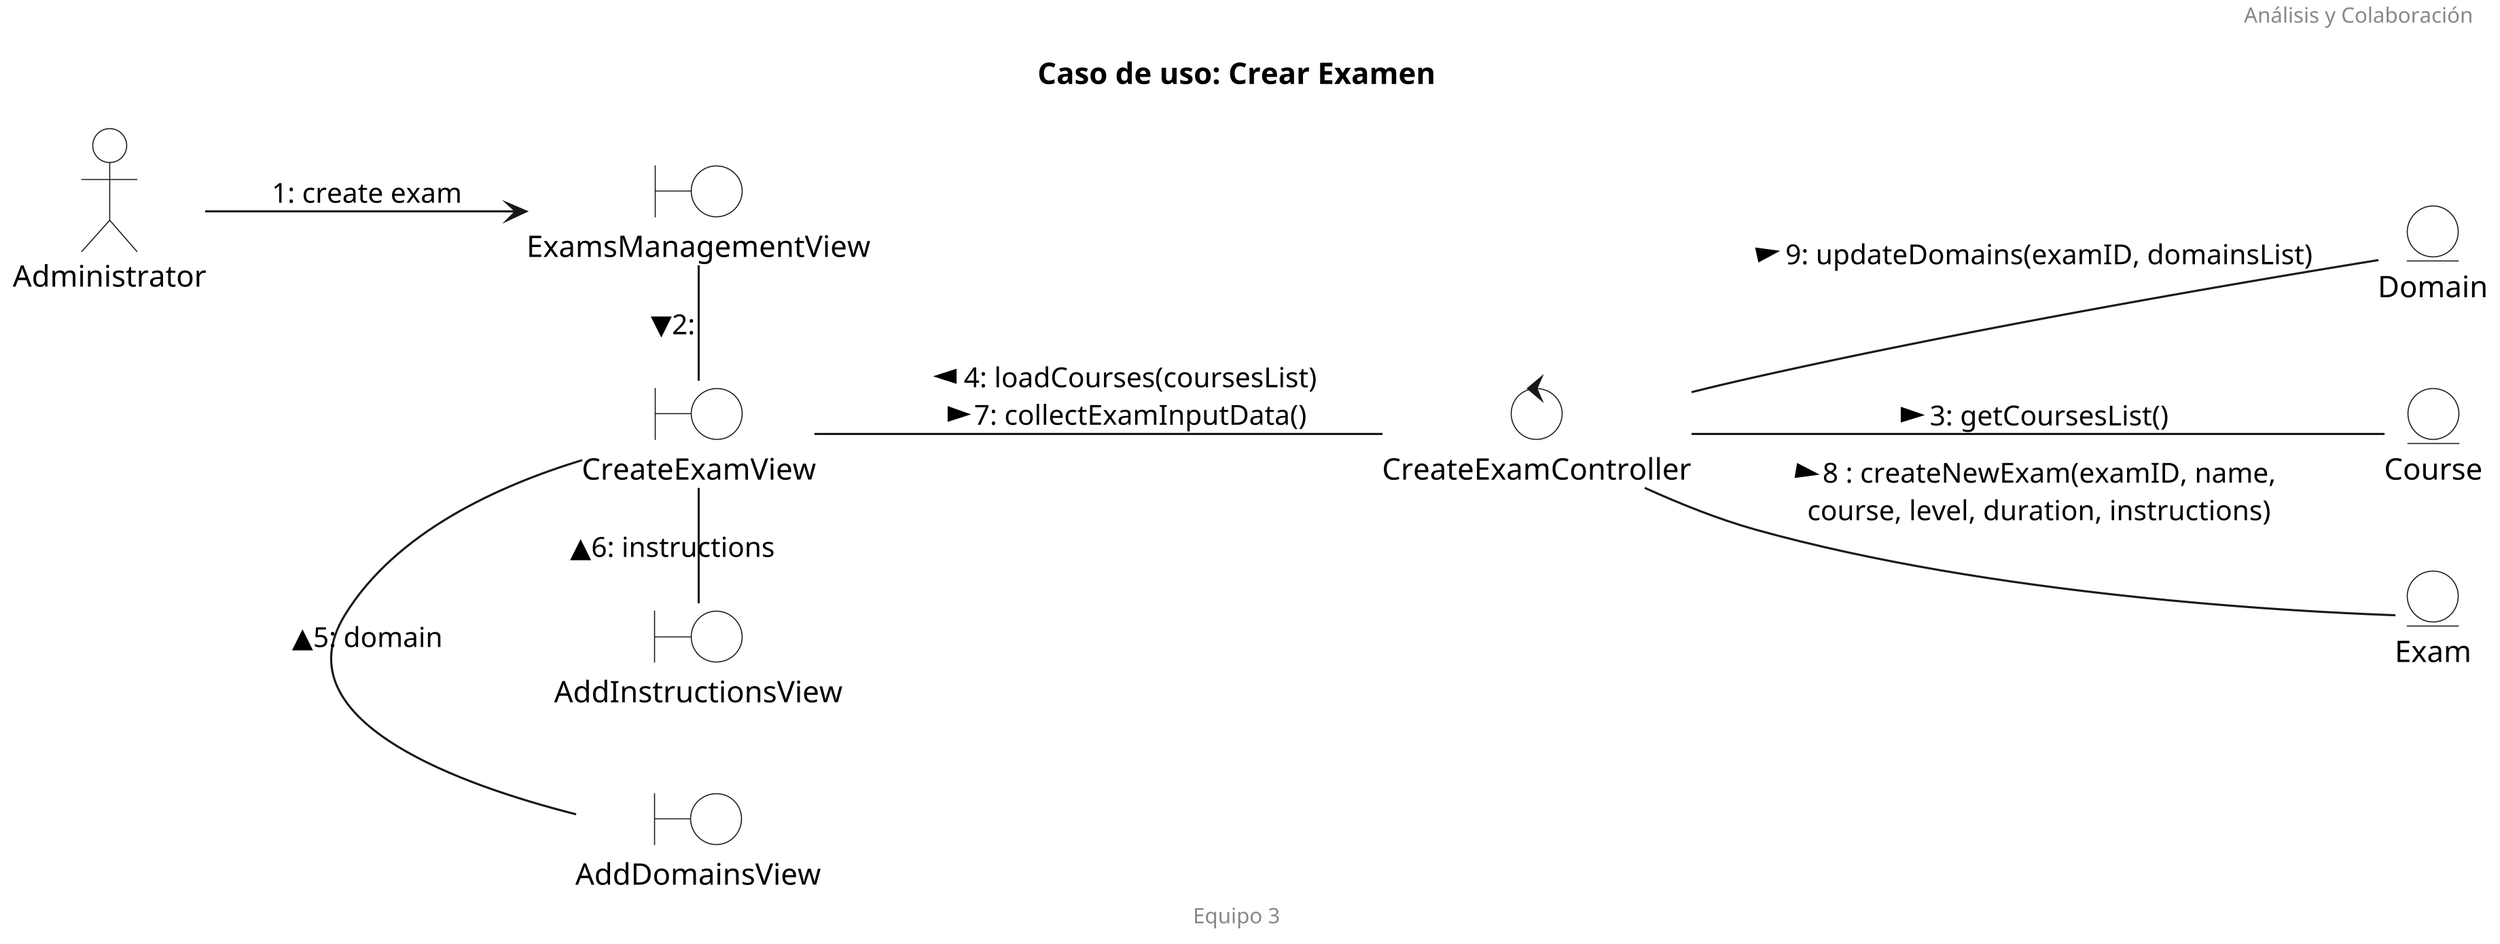 @startuml "Diagrama de colaboracion"

title "Caso de uso: Crear Examen"

left to right direction

skinparam Dpi 300
skinparam EntityBackgroundColor white
skinparam BoundaryBackgroundColor white
skinparam ControlBackgroundColor white
skinparam ActorBackgroundColor white

header Análisis y Colaboración
footer Equipo 3

actor "Administrator" as ad
boundary "ExamsManagementView" as EMV
boundary "CreateExamView" as CEV
boundary "AddDomainsView" as ADV
boundary "AddInstructionsView" as AIV
control "CreateExamController" as CEC
entity "Domain" as dom
entity "Course" as cou
entity "Exam" as ex


ad --> EMV : 1: create exam
EMV - CEV :  ▼2:
CEV - ADV : ▲5: domain
CEV - AIV: ▲6: instructions
CEV--CEC: 4: loadCourses(coursesList) <\n7: collectExamInputData() >
CEC--dom : > 9: updateDomains(examID, domainsList)
CEC--cou : > 3: getCoursesList()
CEC--ex : 8 : createNewExam(examID, name, >\n course, level, duration, instructions) 
@enduml